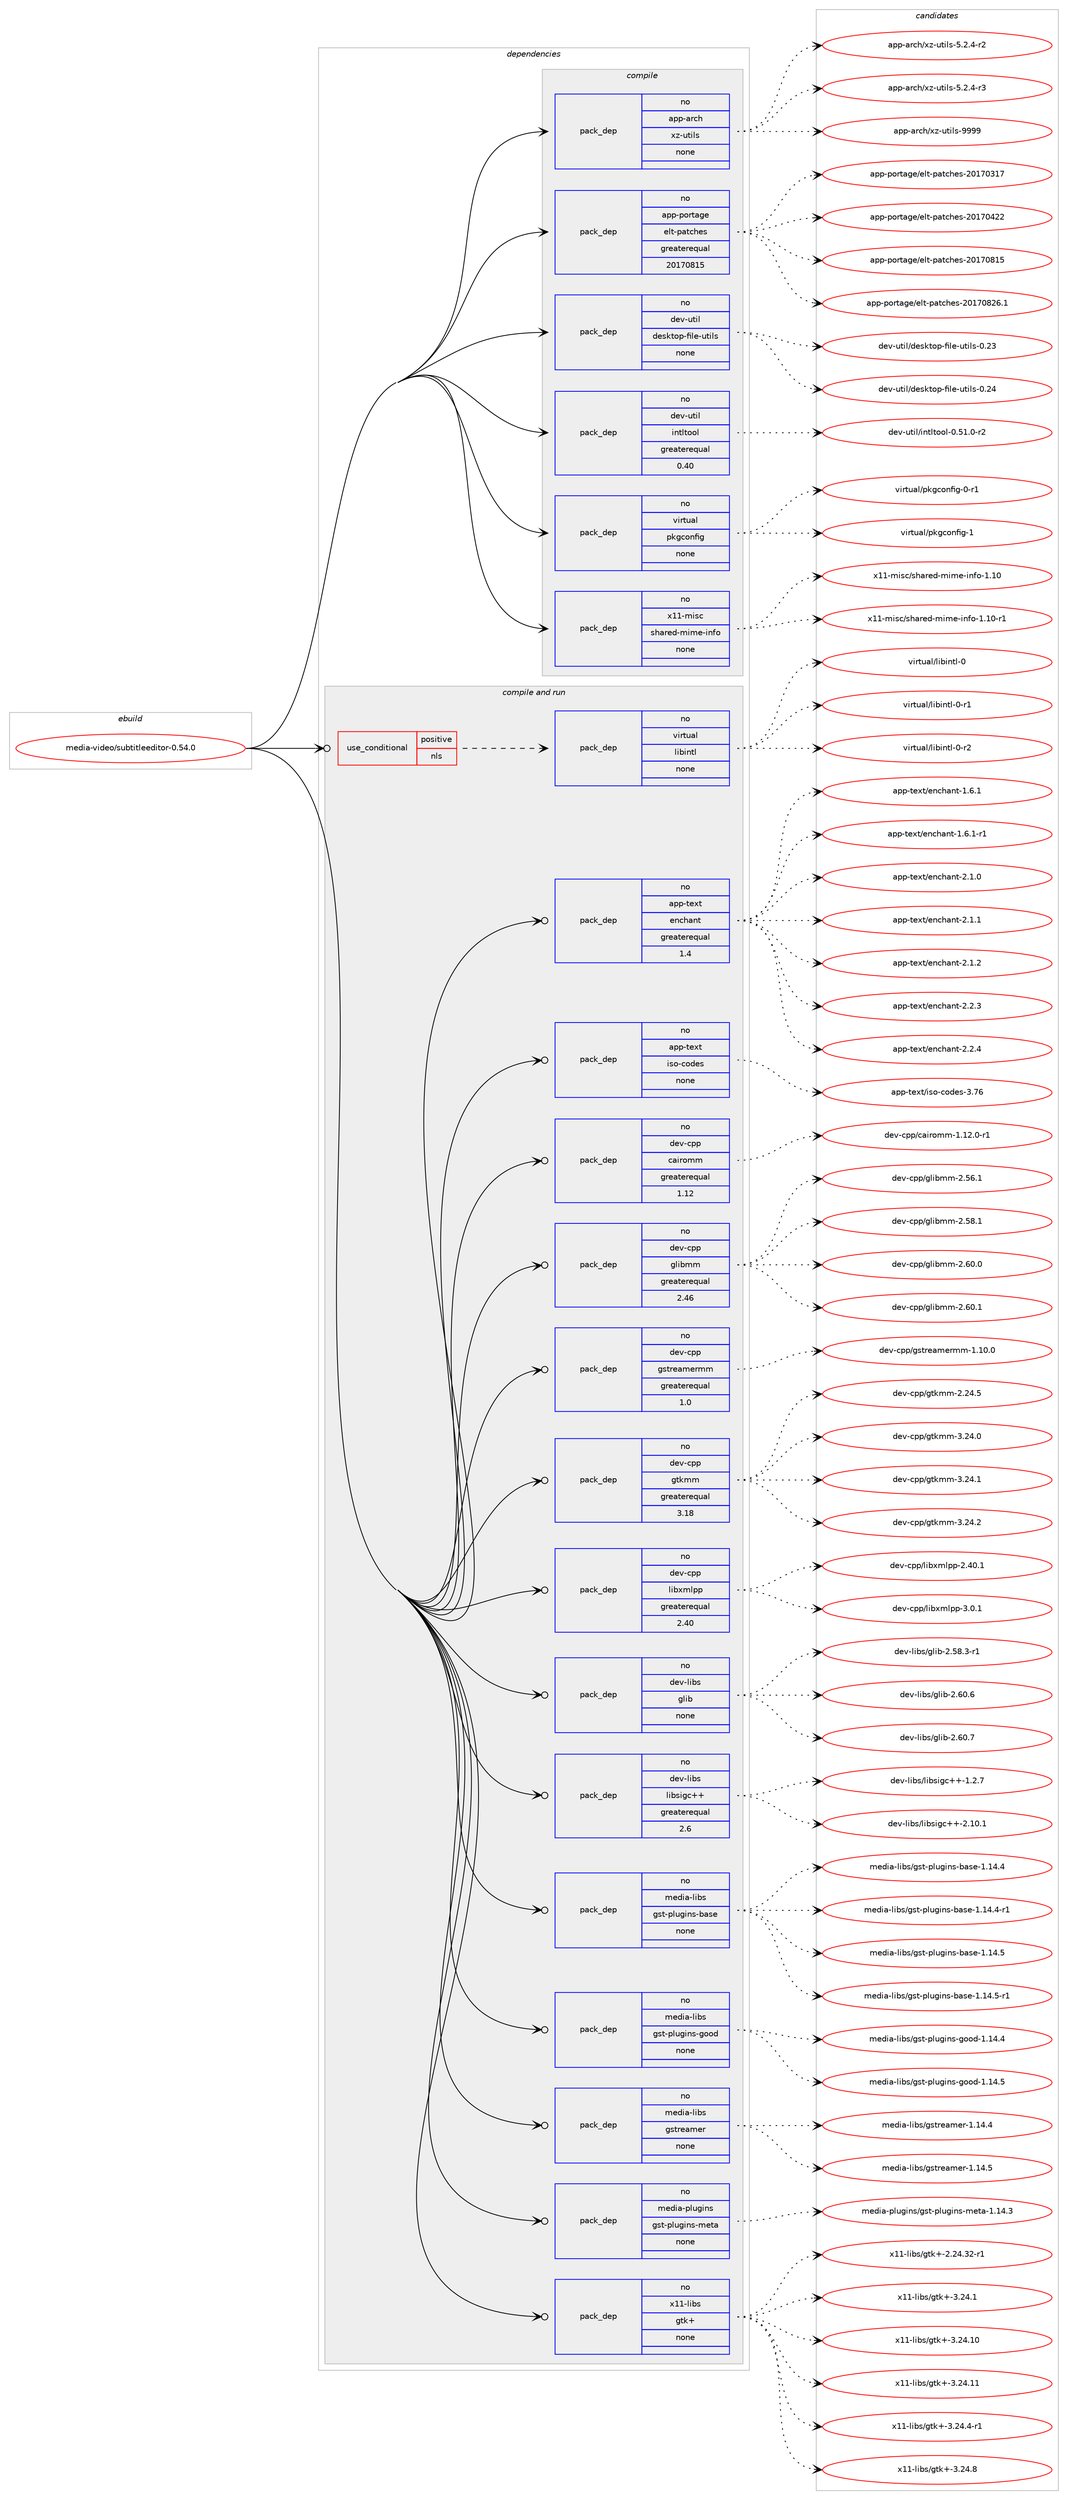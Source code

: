 digraph prolog {

# *************
# Graph options
# *************

newrank=true;
concentrate=true;
compound=true;
graph [rankdir=LR,fontname=Helvetica,fontsize=10,ranksep=1.5];#, ranksep=2.5, nodesep=0.2];
edge  [arrowhead=vee];
node  [fontname=Helvetica,fontsize=10];

# **********
# The ebuild
# **********

subgraph cluster_leftcol {
color=gray;
rank=same;
label=<<i>ebuild</i>>;
id [label="media-video/subtitleeditor-0.54.0", color=red, width=4, href="../media-video/subtitleeditor-0.54.0.svg"];
}

# ****************
# The dependencies
# ****************

subgraph cluster_midcol {
color=gray;
label=<<i>dependencies</i>>;
subgraph cluster_compile {
fillcolor="#eeeeee";
style=filled;
label=<<i>compile</i>>;
subgraph pack599083 {
dependency810301 [label=<<TABLE BORDER="0" CELLBORDER="1" CELLSPACING="0" CELLPADDING="4" WIDTH="220"><TR><TD ROWSPAN="6" CELLPADDING="30">pack_dep</TD></TR><TR><TD WIDTH="110">no</TD></TR><TR><TD>app-arch</TD></TR><TR><TD>xz-utils</TD></TR><TR><TD>none</TD></TR><TR><TD></TD></TR></TABLE>>, shape=none, color=blue];
}
id:e -> dependency810301:w [weight=20,style="solid",arrowhead="vee"];
subgraph pack599084 {
dependency810302 [label=<<TABLE BORDER="0" CELLBORDER="1" CELLSPACING="0" CELLPADDING="4" WIDTH="220"><TR><TD ROWSPAN="6" CELLPADDING="30">pack_dep</TD></TR><TR><TD WIDTH="110">no</TD></TR><TR><TD>app-portage</TD></TR><TR><TD>elt-patches</TD></TR><TR><TD>greaterequal</TD></TR><TR><TD>20170815</TD></TR></TABLE>>, shape=none, color=blue];
}
id:e -> dependency810302:w [weight=20,style="solid",arrowhead="vee"];
subgraph pack599085 {
dependency810303 [label=<<TABLE BORDER="0" CELLBORDER="1" CELLSPACING="0" CELLPADDING="4" WIDTH="220"><TR><TD ROWSPAN="6" CELLPADDING="30">pack_dep</TD></TR><TR><TD WIDTH="110">no</TD></TR><TR><TD>dev-util</TD></TR><TR><TD>desktop-file-utils</TD></TR><TR><TD>none</TD></TR><TR><TD></TD></TR></TABLE>>, shape=none, color=blue];
}
id:e -> dependency810303:w [weight=20,style="solid",arrowhead="vee"];
subgraph pack599086 {
dependency810304 [label=<<TABLE BORDER="0" CELLBORDER="1" CELLSPACING="0" CELLPADDING="4" WIDTH="220"><TR><TD ROWSPAN="6" CELLPADDING="30">pack_dep</TD></TR><TR><TD WIDTH="110">no</TD></TR><TR><TD>dev-util</TD></TR><TR><TD>intltool</TD></TR><TR><TD>greaterequal</TD></TR><TR><TD>0.40</TD></TR></TABLE>>, shape=none, color=blue];
}
id:e -> dependency810304:w [weight=20,style="solid",arrowhead="vee"];
subgraph pack599087 {
dependency810305 [label=<<TABLE BORDER="0" CELLBORDER="1" CELLSPACING="0" CELLPADDING="4" WIDTH="220"><TR><TD ROWSPAN="6" CELLPADDING="30">pack_dep</TD></TR><TR><TD WIDTH="110">no</TD></TR><TR><TD>virtual</TD></TR><TR><TD>pkgconfig</TD></TR><TR><TD>none</TD></TR><TR><TD></TD></TR></TABLE>>, shape=none, color=blue];
}
id:e -> dependency810305:w [weight=20,style="solid",arrowhead="vee"];
subgraph pack599088 {
dependency810306 [label=<<TABLE BORDER="0" CELLBORDER="1" CELLSPACING="0" CELLPADDING="4" WIDTH="220"><TR><TD ROWSPAN="6" CELLPADDING="30">pack_dep</TD></TR><TR><TD WIDTH="110">no</TD></TR><TR><TD>x11-misc</TD></TR><TR><TD>shared-mime-info</TD></TR><TR><TD>none</TD></TR><TR><TD></TD></TR></TABLE>>, shape=none, color=blue];
}
id:e -> dependency810306:w [weight=20,style="solid",arrowhead="vee"];
}
subgraph cluster_compileandrun {
fillcolor="#eeeeee";
style=filled;
label=<<i>compile and run</i>>;
subgraph cond197086 {
dependency810307 [label=<<TABLE BORDER="0" CELLBORDER="1" CELLSPACING="0" CELLPADDING="4"><TR><TD ROWSPAN="3" CELLPADDING="10">use_conditional</TD></TR><TR><TD>positive</TD></TR><TR><TD>nls</TD></TR></TABLE>>, shape=none, color=red];
subgraph pack599089 {
dependency810308 [label=<<TABLE BORDER="0" CELLBORDER="1" CELLSPACING="0" CELLPADDING="4" WIDTH="220"><TR><TD ROWSPAN="6" CELLPADDING="30">pack_dep</TD></TR><TR><TD WIDTH="110">no</TD></TR><TR><TD>virtual</TD></TR><TR><TD>libintl</TD></TR><TR><TD>none</TD></TR><TR><TD></TD></TR></TABLE>>, shape=none, color=blue];
}
dependency810307:e -> dependency810308:w [weight=20,style="dashed",arrowhead="vee"];
}
id:e -> dependency810307:w [weight=20,style="solid",arrowhead="odotvee"];
subgraph pack599090 {
dependency810309 [label=<<TABLE BORDER="0" CELLBORDER="1" CELLSPACING="0" CELLPADDING="4" WIDTH="220"><TR><TD ROWSPAN="6" CELLPADDING="30">pack_dep</TD></TR><TR><TD WIDTH="110">no</TD></TR><TR><TD>app-text</TD></TR><TR><TD>enchant</TD></TR><TR><TD>greaterequal</TD></TR><TR><TD>1.4</TD></TR></TABLE>>, shape=none, color=blue];
}
id:e -> dependency810309:w [weight=20,style="solid",arrowhead="odotvee"];
subgraph pack599091 {
dependency810310 [label=<<TABLE BORDER="0" CELLBORDER="1" CELLSPACING="0" CELLPADDING="4" WIDTH="220"><TR><TD ROWSPAN="6" CELLPADDING="30">pack_dep</TD></TR><TR><TD WIDTH="110">no</TD></TR><TR><TD>app-text</TD></TR><TR><TD>iso-codes</TD></TR><TR><TD>none</TD></TR><TR><TD></TD></TR></TABLE>>, shape=none, color=blue];
}
id:e -> dependency810310:w [weight=20,style="solid",arrowhead="odotvee"];
subgraph pack599092 {
dependency810311 [label=<<TABLE BORDER="0" CELLBORDER="1" CELLSPACING="0" CELLPADDING="4" WIDTH="220"><TR><TD ROWSPAN="6" CELLPADDING="30">pack_dep</TD></TR><TR><TD WIDTH="110">no</TD></TR><TR><TD>dev-cpp</TD></TR><TR><TD>cairomm</TD></TR><TR><TD>greaterequal</TD></TR><TR><TD>1.12</TD></TR></TABLE>>, shape=none, color=blue];
}
id:e -> dependency810311:w [weight=20,style="solid",arrowhead="odotvee"];
subgraph pack599093 {
dependency810312 [label=<<TABLE BORDER="0" CELLBORDER="1" CELLSPACING="0" CELLPADDING="4" WIDTH="220"><TR><TD ROWSPAN="6" CELLPADDING="30">pack_dep</TD></TR><TR><TD WIDTH="110">no</TD></TR><TR><TD>dev-cpp</TD></TR><TR><TD>glibmm</TD></TR><TR><TD>greaterequal</TD></TR><TR><TD>2.46</TD></TR></TABLE>>, shape=none, color=blue];
}
id:e -> dependency810312:w [weight=20,style="solid",arrowhead="odotvee"];
subgraph pack599094 {
dependency810313 [label=<<TABLE BORDER="0" CELLBORDER="1" CELLSPACING="0" CELLPADDING="4" WIDTH="220"><TR><TD ROWSPAN="6" CELLPADDING="30">pack_dep</TD></TR><TR><TD WIDTH="110">no</TD></TR><TR><TD>dev-cpp</TD></TR><TR><TD>gstreamermm</TD></TR><TR><TD>greaterequal</TD></TR><TR><TD>1.0</TD></TR></TABLE>>, shape=none, color=blue];
}
id:e -> dependency810313:w [weight=20,style="solid",arrowhead="odotvee"];
subgraph pack599095 {
dependency810314 [label=<<TABLE BORDER="0" CELLBORDER="1" CELLSPACING="0" CELLPADDING="4" WIDTH="220"><TR><TD ROWSPAN="6" CELLPADDING="30">pack_dep</TD></TR><TR><TD WIDTH="110">no</TD></TR><TR><TD>dev-cpp</TD></TR><TR><TD>gtkmm</TD></TR><TR><TD>greaterequal</TD></TR><TR><TD>3.18</TD></TR></TABLE>>, shape=none, color=blue];
}
id:e -> dependency810314:w [weight=20,style="solid",arrowhead="odotvee"];
subgraph pack599096 {
dependency810315 [label=<<TABLE BORDER="0" CELLBORDER="1" CELLSPACING="0" CELLPADDING="4" WIDTH="220"><TR><TD ROWSPAN="6" CELLPADDING="30">pack_dep</TD></TR><TR><TD WIDTH="110">no</TD></TR><TR><TD>dev-cpp</TD></TR><TR><TD>libxmlpp</TD></TR><TR><TD>greaterequal</TD></TR><TR><TD>2.40</TD></TR></TABLE>>, shape=none, color=blue];
}
id:e -> dependency810315:w [weight=20,style="solid",arrowhead="odotvee"];
subgraph pack599097 {
dependency810316 [label=<<TABLE BORDER="0" CELLBORDER="1" CELLSPACING="0" CELLPADDING="4" WIDTH="220"><TR><TD ROWSPAN="6" CELLPADDING="30">pack_dep</TD></TR><TR><TD WIDTH="110">no</TD></TR><TR><TD>dev-libs</TD></TR><TR><TD>glib</TD></TR><TR><TD>none</TD></TR><TR><TD></TD></TR></TABLE>>, shape=none, color=blue];
}
id:e -> dependency810316:w [weight=20,style="solid",arrowhead="odotvee"];
subgraph pack599098 {
dependency810317 [label=<<TABLE BORDER="0" CELLBORDER="1" CELLSPACING="0" CELLPADDING="4" WIDTH="220"><TR><TD ROWSPAN="6" CELLPADDING="30">pack_dep</TD></TR><TR><TD WIDTH="110">no</TD></TR><TR><TD>dev-libs</TD></TR><TR><TD>libsigc++</TD></TR><TR><TD>greaterequal</TD></TR><TR><TD>2.6</TD></TR></TABLE>>, shape=none, color=blue];
}
id:e -> dependency810317:w [weight=20,style="solid",arrowhead="odotvee"];
subgraph pack599099 {
dependency810318 [label=<<TABLE BORDER="0" CELLBORDER="1" CELLSPACING="0" CELLPADDING="4" WIDTH="220"><TR><TD ROWSPAN="6" CELLPADDING="30">pack_dep</TD></TR><TR><TD WIDTH="110">no</TD></TR><TR><TD>media-libs</TD></TR><TR><TD>gst-plugins-base</TD></TR><TR><TD>none</TD></TR><TR><TD></TD></TR></TABLE>>, shape=none, color=blue];
}
id:e -> dependency810318:w [weight=20,style="solid",arrowhead="odotvee"];
subgraph pack599100 {
dependency810319 [label=<<TABLE BORDER="0" CELLBORDER="1" CELLSPACING="0" CELLPADDING="4" WIDTH="220"><TR><TD ROWSPAN="6" CELLPADDING="30">pack_dep</TD></TR><TR><TD WIDTH="110">no</TD></TR><TR><TD>media-libs</TD></TR><TR><TD>gst-plugins-good</TD></TR><TR><TD>none</TD></TR><TR><TD></TD></TR></TABLE>>, shape=none, color=blue];
}
id:e -> dependency810319:w [weight=20,style="solid",arrowhead="odotvee"];
subgraph pack599101 {
dependency810320 [label=<<TABLE BORDER="0" CELLBORDER="1" CELLSPACING="0" CELLPADDING="4" WIDTH="220"><TR><TD ROWSPAN="6" CELLPADDING="30">pack_dep</TD></TR><TR><TD WIDTH="110">no</TD></TR><TR><TD>media-libs</TD></TR><TR><TD>gstreamer</TD></TR><TR><TD>none</TD></TR><TR><TD></TD></TR></TABLE>>, shape=none, color=blue];
}
id:e -> dependency810320:w [weight=20,style="solid",arrowhead="odotvee"];
subgraph pack599102 {
dependency810321 [label=<<TABLE BORDER="0" CELLBORDER="1" CELLSPACING="0" CELLPADDING="4" WIDTH="220"><TR><TD ROWSPAN="6" CELLPADDING="30">pack_dep</TD></TR><TR><TD WIDTH="110">no</TD></TR><TR><TD>media-plugins</TD></TR><TR><TD>gst-plugins-meta</TD></TR><TR><TD>none</TD></TR><TR><TD></TD></TR></TABLE>>, shape=none, color=blue];
}
id:e -> dependency810321:w [weight=20,style="solid",arrowhead="odotvee"];
subgraph pack599103 {
dependency810322 [label=<<TABLE BORDER="0" CELLBORDER="1" CELLSPACING="0" CELLPADDING="4" WIDTH="220"><TR><TD ROWSPAN="6" CELLPADDING="30">pack_dep</TD></TR><TR><TD WIDTH="110">no</TD></TR><TR><TD>x11-libs</TD></TR><TR><TD>gtk+</TD></TR><TR><TD>none</TD></TR><TR><TD></TD></TR></TABLE>>, shape=none, color=blue];
}
id:e -> dependency810322:w [weight=20,style="solid",arrowhead="odotvee"];
}
subgraph cluster_run {
fillcolor="#eeeeee";
style=filled;
label=<<i>run</i>>;
}
}

# **************
# The candidates
# **************

subgraph cluster_choices {
rank=same;
color=gray;
label=<<i>candidates</i>>;

subgraph choice599083 {
color=black;
nodesep=1;
choice9711211245971149910447120122451171161051081154553465046524511450 [label="app-arch/xz-utils-5.2.4-r2", color=red, width=4,href="../app-arch/xz-utils-5.2.4-r2.svg"];
choice9711211245971149910447120122451171161051081154553465046524511451 [label="app-arch/xz-utils-5.2.4-r3", color=red, width=4,href="../app-arch/xz-utils-5.2.4-r3.svg"];
choice9711211245971149910447120122451171161051081154557575757 [label="app-arch/xz-utils-9999", color=red, width=4,href="../app-arch/xz-utils-9999.svg"];
dependency810301:e -> choice9711211245971149910447120122451171161051081154553465046524511450:w [style=dotted,weight="100"];
dependency810301:e -> choice9711211245971149910447120122451171161051081154553465046524511451:w [style=dotted,weight="100"];
dependency810301:e -> choice9711211245971149910447120122451171161051081154557575757:w [style=dotted,weight="100"];
}
subgraph choice599084 {
color=black;
nodesep=1;
choice97112112451121111141169710310147101108116451129711699104101115455048495548514955 [label="app-portage/elt-patches-20170317", color=red, width=4,href="../app-portage/elt-patches-20170317.svg"];
choice97112112451121111141169710310147101108116451129711699104101115455048495548525050 [label="app-portage/elt-patches-20170422", color=red, width=4,href="../app-portage/elt-patches-20170422.svg"];
choice97112112451121111141169710310147101108116451129711699104101115455048495548564953 [label="app-portage/elt-patches-20170815", color=red, width=4,href="../app-portage/elt-patches-20170815.svg"];
choice971121124511211111411697103101471011081164511297116991041011154550484955485650544649 [label="app-portage/elt-patches-20170826.1", color=red, width=4,href="../app-portage/elt-patches-20170826.1.svg"];
dependency810302:e -> choice97112112451121111141169710310147101108116451129711699104101115455048495548514955:w [style=dotted,weight="100"];
dependency810302:e -> choice97112112451121111141169710310147101108116451129711699104101115455048495548525050:w [style=dotted,weight="100"];
dependency810302:e -> choice97112112451121111141169710310147101108116451129711699104101115455048495548564953:w [style=dotted,weight="100"];
dependency810302:e -> choice971121124511211111411697103101471011081164511297116991041011154550484955485650544649:w [style=dotted,weight="100"];
}
subgraph choice599085 {
color=black;
nodesep=1;
choice100101118451171161051084710010111510711611111245102105108101451171161051081154548465051 [label="dev-util/desktop-file-utils-0.23", color=red, width=4,href="../dev-util/desktop-file-utils-0.23.svg"];
choice100101118451171161051084710010111510711611111245102105108101451171161051081154548465052 [label="dev-util/desktop-file-utils-0.24", color=red, width=4,href="../dev-util/desktop-file-utils-0.24.svg"];
dependency810303:e -> choice100101118451171161051084710010111510711611111245102105108101451171161051081154548465051:w [style=dotted,weight="100"];
dependency810303:e -> choice100101118451171161051084710010111510711611111245102105108101451171161051081154548465052:w [style=dotted,weight="100"];
}
subgraph choice599086 {
color=black;
nodesep=1;
choice1001011184511711610510847105110116108116111111108454846534946484511450 [label="dev-util/intltool-0.51.0-r2", color=red, width=4,href="../dev-util/intltool-0.51.0-r2.svg"];
dependency810304:e -> choice1001011184511711610510847105110116108116111111108454846534946484511450:w [style=dotted,weight="100"];
}
subgraph choice599087 {
color=black;
nodesep=1;
choice11810511411611797108471121071039911111010210510345484511449 [label="virtual/pkgconfig-0-r1", color=red, width=4,href="../virtual/pkgconfig-0-r1.svg"];
choice1181051141161179710847112107103991111101021051034549 [label="virtual/pkgconfig-1", color=red, width=4,href="../virtual/pkgconfig-1.svg"];
dependency810305:e -> choice11810511411611797108471121071039911111010210510345484511449:w [style=dotted,weight="100"];
dependency810305:e -> choice1181051141161179710847112107103991111101021051034549:w [style=dotted,weight="100"];
}
subgraph choice599088 {
color=black;
nodesep=1;
choice12049494510910511599471151049711410110045109105109101451051101021114549464948 [label="x11-misc/shared-mime-info-1.10", color=red, width=4,href="../x11-misc/shared-mime-info-1.10.svg"];
choice120494945109105115994711510497114101100451091051091014510511010211145494649484511449 [label="x11-misc/shared-mime-info-1.10-r1", color=red, width=4,href="../x11-misc/shared-mime-info-1.10-r1.svg"];
dependency810306:e -> choice12049494510910511599471151049711410110045109105109101451051101021114549464948:w [style=dotted,weight="100"];
dependency810306:e -> choice120494945109105115994711510497114101100451091051091014510511010211145494649484511449:w [style=dotted,weight="100"];
}
subgraph choice599089 {
color=black;
nodesep=1;
choice1181051141161179710847108105981051101161084548 [label="virtual/libintl-0", color=red, width=4,href="../virtual/libintl-0.svg"];
choice11810511411611797108471081059810511011610845484511449 [label="virtual/libintl-0-r1", color=red, width=4,href="../virtual/libintl-0-r1.svg"];
choice11810511411611797108471081059810511011610845484511450 [label="virtual/libintl-0-r2", color=red, width=4,href="../virtual/libintl-0-r2.svg"];
dependency810308:e -> choice1181051141161179710847108105981051101161084548:w [style=dotted,weight="100"];
dependency810308:e -> choice11810511411611797108471081059810511011610845484511449:w [style=dotted,weight="100"];
dependency810308:e -> choice11810511411611797108471081059810511011610845484511450:w [style=dotted,weight="100"];
}
subgraph choice599090 {
color=black;
nodesep=1;
choice9711211245116101120116471011109910497110116454946544649 [label="app-text/enchant-1.6.1", color=red, width=4,href="../app-text/enchant-1.6.1.svg"];
choice97112112451161011201164710111099104971101164549465446494511449 [label="app-text/enchant-1.6.1-r1", color=red, width=4,href="../app-text/enchant-1.6.1-r1.svg"];
choice9711211245116101120116471011109910497110116455046494648 [label="app-text/enchant-2.1.0", color=red, width=4,href="../app-text/enchant-2.1.0.svg"];
choice9711211245116101120116471011109910497110116455046494649 [label="app-text/enchant-2.1.1", color=red, width=4,href="../app-text/enchant-2.1.1.svg"];
choice9711211245116101120116471011109910497110116455046494650 [label="app-text/enchant-2.1.2", color=red, width=4,href="../app-text/enchant-2.1.2.svg"];
choice9711211245116101120116471011109910497110116455046504651 [label="app-text/enchant-2.2.3", color=red, width=4,href="../app-text/enchant-2.2.3.svg"];
choice9711211245116101120116471011109910497110116455046504652 [label="app-text/enchant-2.2.4", color=red, width=4,href="../app-text/enchant-2.2.4.svg"];
dependency810309:e -> choice9711211245116101120116471011109910497110116454946544649:w [style=dotted,weight="100"];
dependency810309:e -> choice97112112451161011201164710111099104971101164549465446494511449:w [style=dotted,weight="100"];
dependency810309:e -> choice9711211245116101120116471011109910497110116455046494648:w [style=dotted,weight="100"];
dependency810309:e -> choice9711211245116101120116471011109910497110116455046494649:w [style=dotted,weight="100"];
dependency810309:e -> choice9711211245116101120116471011109910497110116455046494650:w [style=dotted,weight="100"];
dependency810309:e -> choice9711211245116101120116471011109910497110116455046504651:w [style=dotted,weight="100"];
dependency810309:e -> choice9711211245116101120116471011109910497110116455046504652:w [style=dotted,weight="100"];
}
subgraph choice599091 {
color=black;
nodesep=1;
choice97112112451161011201164710511511145991111001011154551465554 [label="app-text/iso-codes-3.76", color=red, width=4,href="../app-text/iso-codes-3.76.svg"];
dependency810310:e -> choice97112112451161011201164710511511145991111001011154551465554:w [style=dotted,weight="100"];
}
subgraph choice599092 {
color=black;
nodesep=1;
choice1001011184599112112479997105114111109109454946495046484511449 [label="dev-cpp/cairomm-1.12.0-r1", color=red, width=4,href="../dev-cpp/cairomm-1.12.0-r1.svg"];
dependency810311:e -> choice1001011184599112112479997105114111109109454946495046484511449:w [style=dotted,weight="100"];
}
subgraph choice599093 {
color=black;
nodesep=1;
choice1001011184599112112471031081059810910945504653544649 [label="dev-cpp/glibmm-2.56.1", color=red, width=4,href="../dev-cpp/glibmm-2.56.1.svg"];
choice1001011184599112112471031081059810910945504653564649 [label="dev-cpp/glibmm-2.58.1", color=red, width=4,href="../dev-cpp/glibmm-2.58.1.svg"];
choice1001011184599112112471031081059810910945504654484648 [label="dev-cpp/glibmm-2.60.0", color=red, width=4,href="../dev-cpp/glibmm-2.60.0.svg"];
choice1001011184599112112471031081059810910945504654484649 [label="dev-cpp/glibmm-2.60.1", color=red, width=4,href="../dev-cpp/glibmm-2.60.1.svg"];
dependency810312:e -> choice1001011184599112112471031081059810910945504653544649:w [style=dotted,weight="100"];
dependency810312:e -> choice1001011184599112112471031081059810910945504653564649:w [style=dotted,weight="100"];
dependency810312:e -> choice1001011184599112112471031081059810910945504654484648:w [style=dotted,weight="100"];
dependency810312:e -> choice1001011184599112112471031081059810910945504654484649:w [style=dotted,weight="100"];
}
subgraph choice599094 {
color=black;
nodesep=1;
choice1001011184599112112471031151161141019710910111410910945494649484648 [label="dev-cpp/gstreamermm-1.10.0", color=red, width=4,href="../dev-cpp/gstreamermm-1.10.0.svg"];
dependency810313:e -> choice1001011184599112112471031151161141019710910111410910945494649484648:w [style=dotted,weight="100"];
}
subgraph choice599095 {
color=black;
nodesep=1;
choice10010111845991121124710311610710910945504650524653 [label="dev-cpp/gtkmm-2.24.5", color=red, width=4,href="../dev-cpp/gtkmm-2.24.5.svg"];
choice10010111845991121124710311610710910945514650524648 [label="dev-cpp/gtkmm-3.24.0", color=red, width=4,href="../dev-cpp/gtkmm-3.24.0.svg"];
choice10010111845991121124710311610710910945514650524649 [label="dev-cpp/gtkmm-3.24.1", color=red, width=4,href="../dev-cpp/gtkmm-3.24.1.svg"];
choice10010111845991121124710311610710910945514650524650 [label="dev-cpp/gtkmm-3.24.2", color=red, width=4,href="../dev-cpp/gtkmm-3.24.2.svg"];
dependency810314:e -> choice10010111845991121124710311610710910945504650524653:w [style=dotted,weight="100"];
dependency810314:e -> choice10010111845991121124710311610710910945514650524648:w [style=dotted,weight="100"];
dependency810314:e -> choice10010111845991121124710311610710910945514650524649:w [style=dotted,weight="100"];
dependency810314:e -> choice10010111845991121124710311610710910945514650524650:w [style=dotted,weight="100"];
}
subgraph choice599096 {
color=black;
nodesep=1;
choice1001011184599112112471081059812010910811211245504652484649 [label="dev-cpp/libxmlpp-2.40.1", color=red, width=4,href="../dev-cpp/libxmlpp-2.40.1.svg"];
choice10010111845991121124710810598120109108112112455146484649 [label="dev-cpp/libxmlpp-3.0.1", color=red, width=4,href="../dev-cpp/libxmlpp-3.0.1.svg"];
dependency810315:e -> choice1001011184599112112471081059812010910811211245504652484649:w [style=dotted,weight="100"];
dependency810315:e -> choice10010111845991121124710810598120109108112112455146484649:w [style=dotted,weight="100"];
}
subgraph choice599097 {
color=black;
nodesep=1;
choice10010111845108105981154710310810598455046535646514511449 [label="dev-libs/glib-2.58.3-r1", color=red, width=4,href="../dev-libs/glib-2.58.3-r1.svg"];
choice1001011184510810598115471031081059845504654484654 [label="dev-libs/glib-2.60.6", color=red, width=4,href="../dev-libs/glib-2.60.6.svg"];
choice1001011184510810598115471031081059845504654484655 [label="dev-libs/glib-2.60.7", color=red, width=4,href="../dev-libs/glib-2.60.7.svg"];
dependency810316:e -> choice10010111845108105981154710310810598455046535646514511449:w [style=dotted,weight="100"];
dependency810316:e -> choice1001011184510810598115471031081059845504654484654:w [style=dotted,weight="100"];
dependency810316:e -> choice1001011184510810598115471031081059845504654484655:w [style=dotted,weight="100"];
}
subgraph choice599098 {
color=black;
nodesep=1;
choice10010111845108105981154710810598115105103994343454946504655 [label="dev-libs/libsigc++-1.2.7", color=red, width=4,href="../dev-libs/libsigc++-1.2.7.svg"];
choice1001011184510810598115471081059811510510399434345504649484649 [label="dev-libs/libsigc++-2.10.1", color=red, width=4,href="../dev-libs/libsigc++-2.10.1.svg"];
dependency810317:e -> choice10010111845108105981154710810598115105103994343454946504655:w [style=dotted,weight="100"];
dependency810317:e -> choice1001011184510810598115471081059811510510399434345504649484649:w [style=dotted,weight="100"];
}
subgraph choice599099 {
color=black;
nodesep=1;
choice109101100105974510810598115471031151164511210811710310511011545989711510145494649524652 [label="media-libs/gst-plugins-base-1.14.4", color=red, width=4,href="../media-libs/gst-plugins-base-1.14.4.svg"];
choice1091011001059745108105981154710311511645112108117103105110115459897115101454946495246524511449 [label="media-libs/gst-plugins-base-1.14.4-r1", color=red, width=4,href="../media-libs/gst-plugins-base-1.14.4-r1.svg"];
choice109101100105974510810598115471031151164511210811710310511011545989711510145494649524653 [label="media-libs/gst-plugins-base-1.14.5", color=red, width=4,href="../media-libs/gst-plugins-base-1.14.5.svg"];
choice1091011001059745108105981154710311511645112108117103105110115459897115101454946495246534511449 [label="media-libs/gst-plugins-base-1.14.5-r1", color=red, width=4,href="../media-libs/gst-plugins-base-1.14.5-r1.svg"];
dependency810318:e -> choice109101100105974510810598115471031151164511210811710310511011545989711510145494649524652:w [style=dotted,weight="100"];
dependency810318:e -> choice1091011001059745108105981154710311511645112108117103105110115459897115101454946495246524511449:w [style=dotted,weight="100"];
dependency810318:e -> choice109101100105974510810598115471031151164511210811710310511011545989711510145494649524653:w [style=dotted,weight="100"];
dependency810318:e -> choice1091011001059745108105981154710311511645112108117103105110115459897115101454946495246534511449:w [style=dotted,weight="100"];
}
subgraph choice599100 {
color=black;
nodesep=1;
choice10910110010597451081059811547103115116451121081171031051101154510311111110045494649524652 [label="media-libs/gst-plugins-good-1.14.4", color=red, width=4,href="../media-libs/gst-plugins-good-1.14.4.svg"];
choice10910110010597451081059811547103115116451121081171031051101154510311111110045494649524653 [label="media-libs/gst-plugins-good-1.14.5", color=red, width=4,href="../media-libs/gst-plugins-good-1.14.5.svg"];
dependency810319:e -> choice10910110010597451081059811547103115116451121081171031051101154510311111110045494649524652:w [style=dotted,weight="100"];
dependency810319:e -> choice10910110010597451081059811547103115116451121081171031051101154510311111110045494649524653:w [style=dotted,weight="100"];
}
subgraph choice599101 {
color=black;
nodesep=1;
choice109101100105974510810598115471031151161141019710910111445494649524652 [label="media-libs/gstreamer-1.14.4", color=red, width=4,href="../media-libs/gstreamer-1.14.4.svg"];
choice109101100105974510810598115471031151161141019710910111445494649524653 [label="media-libs/gstreamer-1.14.5", color=red, width=4,href="../media-libs/gstreamer-1.14.5.svg"];
dependency810320:e -> choice109101100105974510810598115471031151161141019710910111445494649524652:w [style=dotted,weight="100"];
dependency810320:e -> choice109101100105974510810598115471031151161141019710910111445494649524653:w [style=dotted,weight="100"];
}
subgraph choice599102 {
color=black;
nodesep=1;
choice10910110010597451121081171031051101154710311511645112108117103105110115451091011169745494649524651 [label="media-plugins/gst-plugins-meta-1.14.3", color=red, width=4,href="../media-plugins/gst-plugins-meta-1.14.3.svg"];
dependency810321:e -> choice10910110010597451121081171031051101154710311511645112108117103105110115451091011169745494649524651:w [style=dotted,weight="100"];
}
subgraph choice599103 {
color=black;
nodesep=1;
choice12049494510810598115471031161074345504650524651504511449 [label="x11-libs/gtk+-2.24.32-r1", color=red, width=4,href="../x11-libs/gtk+-2.24.32-r1.svg"];
choice12049494510810598115471031161074345514650524649 [label="x11-libs/gtk+-3.24.1", color=red, width=4,href="../x11-libs/gtk+-3.24.1.svg"];
choice1204949451081059811547103116107434551465052464948 [label="x11-libs/gtk+-3.24.10", color=red, width=4,href="../x11-libs/gtk+-3.24.10.svg"];
choice1204949451081059811547103116107434551465052464949 [label="x11-libs/gtk+-3.24.11", color=red, width=4,href="../x11-libs/gtk+-3.24.11.svg"];
choice120494945108105981154710311610743455146505246524511449 [label="x11-libs/gtk+-3.24.4-r1", color=red, width=4,href="../x11-libs/gtk+-3.24.4-r1.svg"];
choice12049494510810598115471031161074345514650524656 [label="x11-libs/gtk+-3.24.8", color=red, width=4,href="../x11-libs/gtk+-3.24.8.svg"];
dependency810322:e -> choice12049494510810598115471031161074345504650524651504511449:w [style=dotted,weight="100"];
dependency810322:e -> choice12049494510810598115471031161074345514650524649:w [style=dotted,weight="100"];
dependency810322:e -> choice1204949451081059811547103116107434551465052464948:w [style=dotted,weight="100"];
dependency810322:e -> choice1204949451081059811547103116107434551465052464949:w [style=dotted,weight="100"];
dependency810322:e -> choice120494945108105981154710311610743455146505246524511449:w [style=dotted,weight="100"];
dependency810322:e -> choice12049494510810598115471031161074345514650524656:w [style=dotted,weight="100"];
}
}

}
